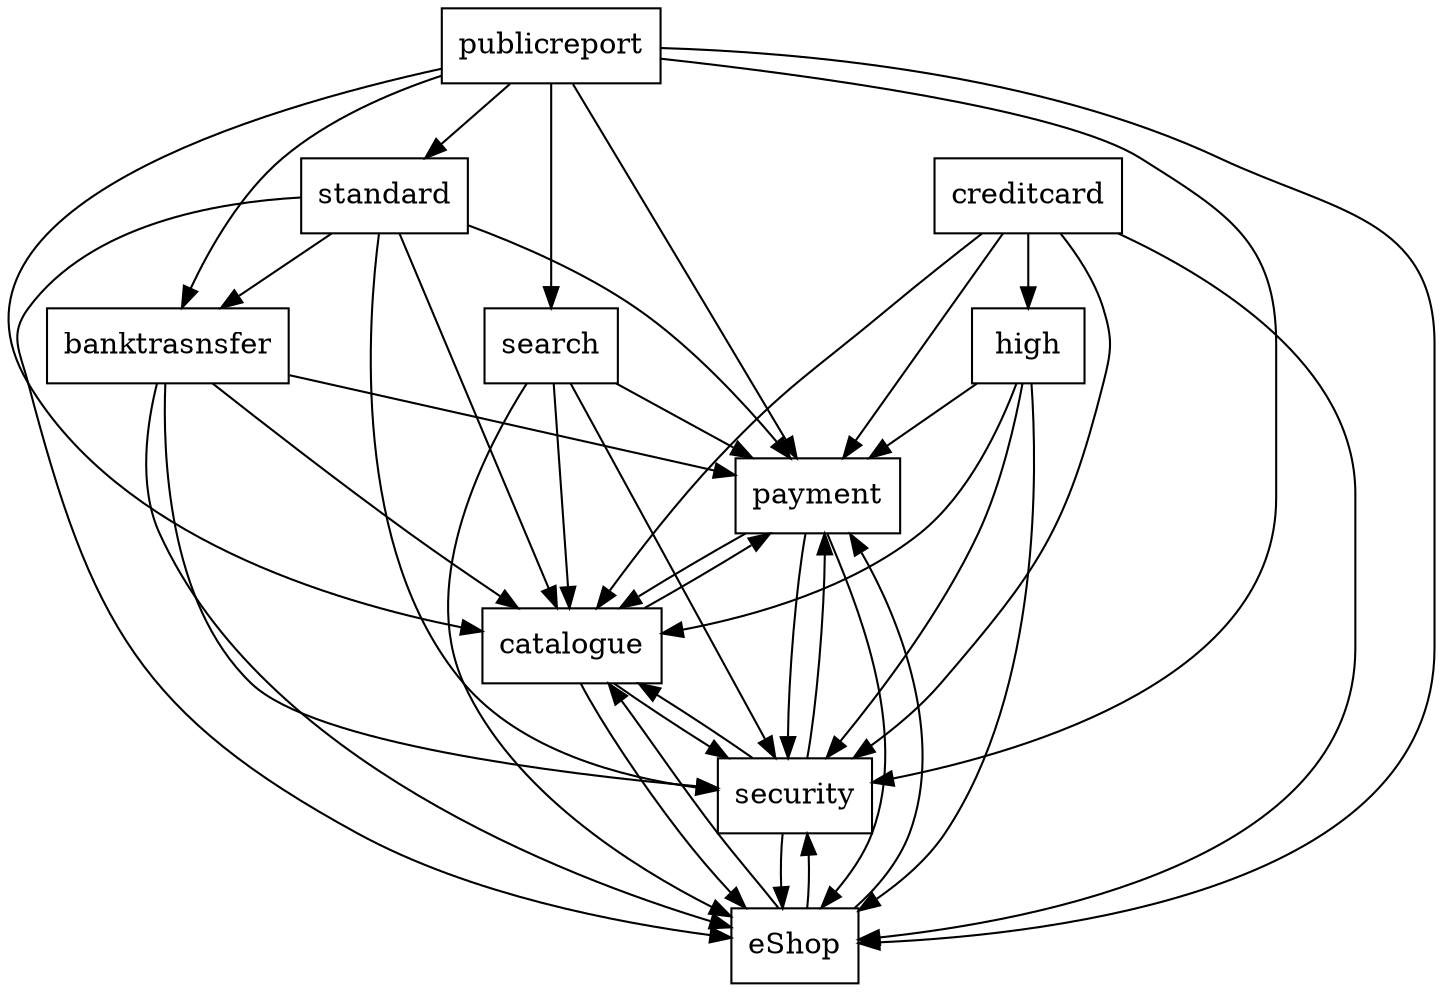 digraph{
graph [rankdir=TB];
node [shape=box];
edge [arrowhead=normal];
0[label="banktrasnsfer",]
1[label="payment",]
2[label="catalogue",]
3[label="standard",]
4[label="publicreport",]
5[label="search",]
6[label="creditcard",]
7[label="eShop",]
8[label="security",]
9[label="high",]
0->1[label="",]
0->2[label="",]
0->7[label="",]
0->8[label="",]
1->2[label="",]
1->7[label="",]
1->8[label="",]
2->1[label="",]
2->7[label="",]
2->8[label="",]
3->0[label="",]
3->1[label="",]
3->2[label="",]
3->7[label="",]
3->8[label="",]
4->0[label="",]
4->1[label="",]
4->2[label="",]
4->3[label="",]
4->5[label="",]
4->7[label="",]
4->8[label="",]
5->1[label="",]
5->2[label="",]
5->7[label="",]
5->8[label="",]
6->1[label="",]
6->2[label="",]
6->7[label="",]
6->8[label="",]
6->9[label="",]
7->1[label="",]
7->2[label="",]
7->8[label="",]
8->1[label="",]
8->2[label="",]
8->7[label="",]
9->1[label="",]
9->2[label="",]
9->7[label="",]
9->8[label="",]
}
